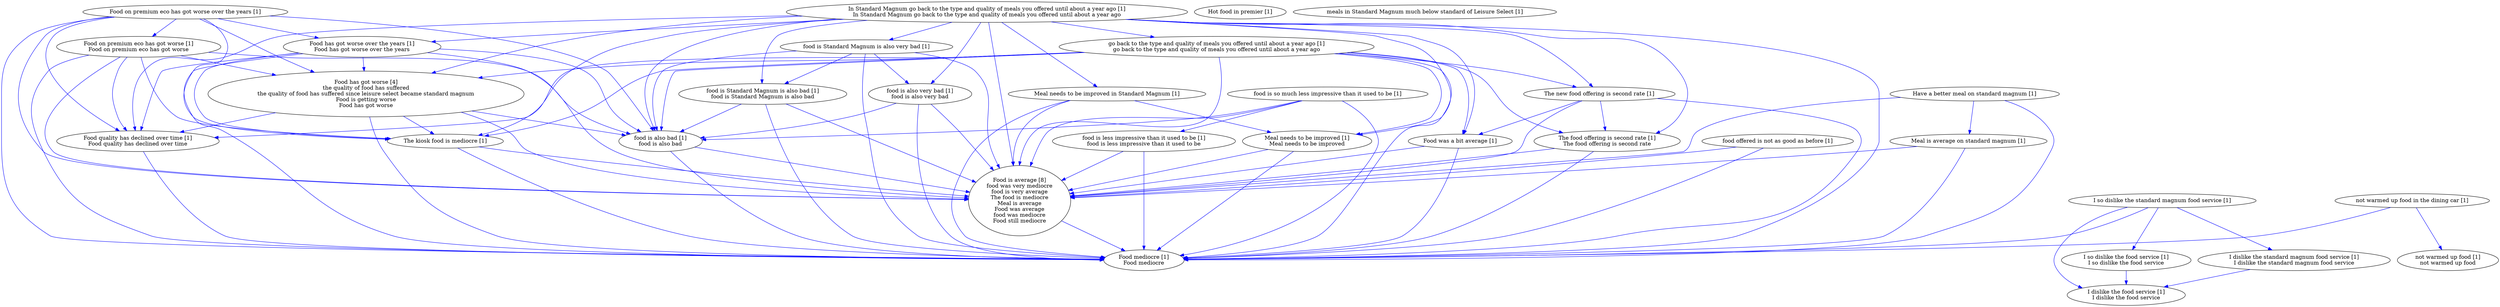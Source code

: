 digraph collapsedGraph {
"Food has got worse [4]\nthe quality of food has suffered\nthe quality of food has suffered since leisure select became standard magnum\nFood is getting worse\nFood has got worse""Food is average [8]\nfood was very mediocre\nfood is very average\nThe food is mediocre\nMeal is average\nFood was average\nfood was mediocre\nFood still mediocre""Food mediocre [1]\nFood mediocre""Food quality has declined over time [1]\nFood quality has declined over time""Food on premium eco has got worse over the years [1]""Food on premium eco has got worse [1]\nFood on premium eco has got worse""Food has got worse over the years [1]\nFood has got worse over the years""Food was a bit average [1]""Have a better meal on standard magnum [1]""Hot food in premier [1]""I so dislike the standard magnum food service [1]""I dislike the standard magnum food service [1]\nI dislike the standard magnum food service""I dislike the food service [1]\nI dislike the food service""I so dislike the food service [1]\nI so dislike the food service""In Standard Magnum go back to the type and quality of meals you offered until about a year ago [1]\nIn Standard Magnum go back to the type and quality of meals you offered until about a year ago""go back to the type and quality of meals you offered until about a year ago [1]\ngo back to the type and quality of meals you offered until about a year ago""Meal is average on standard magnum [1]""Meal needs to be improved in Standard Magnum [1]""Meal needs to be improved [1]\nMeal needs to be improved""The kiosk food is mediocre [1]""The new food offering is second rate [1]""The food offering is second rate [1]\nThe food offering is second rate""food is Standard Magnum is also very bad [1]""food is Standard Magnum is also bad [1]\nfood is Standard Magnum is also bad""food is also bad [1]\nfood is also bad""food is also very bad [1]\nfood is also very bad""food is so much less impressive than it used to be [1]""food is less impressive than it used to be [1]\nfood is less impressive than it used to be""food offered is not as good as before [1]""meals in Standard Magnum much below standard of Leisure Select [1]""not warmed up food in the dining car [1]""not warmed up food [1]\nnot warmed up food""Food quality has declined over time [1]\nFood quality has declined over time" -> "Food mediocre [1]\nFood mediocre" [color=blue]
"Food on premium eco has got worse over the years [1]" -> "Food on premium eco has got worse [1]\nFood on premium eco has got worse" [color=blue]
"Food on premium eco has got worse over the years [1]" -> "Food has got worse over the years [1]\nFood has got worse over the years" [color=blue]
"Food on premium eco has got worse over the years [1]" -> "Food mediocre [1]\nFood mediocre" [color=blue]
"Food on premium eco has got worse over the years [1]" -> "Food quality has declined over time [1]\nFood quality has declined over time" [color=blue]
"Food on premium eco has got worse over the years [1]" -> "Food has got worse [4]\nthe quality of food has suffered\nthe quality of food has suffered since leisure select became standard magnum\nFood is getting worse\nFood has got worse" [color=blue]
"Food on premium eco has got worse [1]\nFood on premium eco has got worse" -> "Food mediocre [1]\nFood mediocre" [color=blue]
"Food has got worse over the years [1]\nFood has got worse over the years" -> "Food mediocre [1]\nFood mediocre" [color=blue]
"Food was a bit average [1]" -> "Food is average [8]\nfood was very mediocre\nfood is very average\nThe food is mediocre\nMeal is average\nFood was average\nfood was mediocre\nFood still mediocre" [color=blue]
"Food was a bit average [1]" -> "Food mediocre [1]\nFood mediocre" [color=blue]
"I so dislike the standard magnum food service [1]" -> "I dislike the standard magnum food service [1]\nI dislike the standard magnum food service" [color=blue]
"I dislike the standard magnum food service [1]\nI dislike the standard magnum food service" -> "I dislike the food service [1]\nI dislike the food service" [color=blue]
"I so dislike the standard magnum food service [1]" -> "I so dislike the food service [1]\nI so dislike the food service" [color=blue]
"I so dislike the food service [1]\nI so dislike the food service" -> "I dislike the food service [1]\nI dislike the food service" [color=blue]
"I so dislike the standard magnum food service [1]" -> "I dislike the food service [1]\nI dislike the food service" [color=blue]
"I so dislike the standard magnum food service [1]" -> "Food mediocre [1]\nFood mediocre" [color=blue]
"In Standard Magnum go back to the type and quality of meals you offered until about a year ago [1]\nIn Standard Magnum go back to the type and quality of meals you offered until about a year ago" -> "go back to the type and quality of meals you offered until about a year ago [1]\ngo back to the type and quality of meals you offered until about a year ago" [color=blue]
"In Standard Magnum go back to the type and quality of meals you offered until about a year ago [1]\nIn Standard Magnum go back to the type and quality of meals you offered until about a year ago" -> "Food has got worse over the years [1]\nFood has got worse over the years" [color=blue]
"Have a better meal on standard magnum [1]" -> "Meal is average on standard magnum [1]" [color=blue]
"Meal is average on standard magnum [1]" -> "Food mediocre [1]\nFood mediocre" [color=blue]
"Food is average [8]\nfood was very mediocre\nfood is very average\nThe food is mediocre\nMeal is average\nFood was average\nfood was mediocre\nFood still mediocre" -> "Food mediocre [1]\nFood mediocre" [color=blue]
"Meal needs to be improved in Standard Magnum [1]" -> "Meal needs to be improved [1]\nMeal needs to be improved" [color=blue]
"In Standard Magnum go back to the type and quality of meals you offered until about a year ago [1]\nIn Standard Magnum go back to the type and quality of meals you offered until about a year ago" -> "Meal needs to be improved in Standard Magnum [1]" [color=blue]
"In Standard Magnum go back to the type and quality of meals you offered until about a year ago [1]\nIn Standard Magnum go back to the type and quality of meals you offered until about a year ago" -> "Meal needs to be improved [1]\nMeal needs to be improved" [color=blue]
"go back to the type and quality of meals you offered until about a year ago [1]\ngo back to the type and quality of meals you offered until about a year ago" -> "Meal needs to be improved [1]\nMeal needs to be improved" [color=blue]
"The kiosk food is mediocre [1]" -> "Food mediocre [1]\nFood mediocre" [color=blue]
"The kiosk food is mediocre [1]" -> "Food is average [8]\nfood was very mediocre\nfood is very average\nThe food is mediocre\nMeal is average\nFood was average\nfood was mediocre\nFood still mediocre" [color=blue]
"The new food offering is second rate [1]" -> "The food offering is second rate [1]\nThe food offering is second rate" [color=blue]
"In Standard Magnum go back to the type and quality of meals you offered until about a year ago [1]\nIn Standard Magnum go back to the type and quality of meals you offered until about a year ago" -> "The new food offering is second rate [1]" [color=blue]
"In Standard Magnum go back to the type and quality of meals you offered until about a year ago [1]\nIn Standard Magnum go back to the type and quality of meals you offered until about a year ago" -> "The food offering is second rate [1]\nThe food offering is second rate" [color=blue]
"go back to the type and quality of meals you offered until about a year ago [1]\ngo back to the type and quality of meals you offered until about a year ago" -> "The new food offering is second rate [1]" [color=blue]
"go back to the type and quality of meals you offered until about a year ago [1]\ngo back to the type and quality of meals you offered until about a year ago" -> "The food offering is second rate [1]\nThe food offering is second rate" [color=blue]
"The new food offering is second rate [1]" -> "Food was a bit average [1]" [color=blue]
"food is Standard Magnum is also very bad [1]" -> "food is Standard Magnum is also bad [1]\nfood is Standard Magnum is also bad" [color=blue]
"food is Standard Magnum is also bad [1]\nfood is Standard Magnum is also bad" -> "food is also bad [1]\nfood is also bad" [color=blue]
"food is Standard Magnum is also very bad [1]" -> "food is also very bad [1]\nfood is also very bad" [color=blue]
"food is also very bad [1]\nfood is also very bad" -> "food is also bad [1]\nfood is also bad" [color=blue]
"food is Standard Magnum is also very bad [1]" -> "food is also bad [1]\nfood is also bad" [color=blue]
"Food has got worse [4]\nthe quality of food has suffered\nthe quality of food has suffered since leisure select became standard magnum\nFood is getting worse\nFood has got worse" -> "food is also bad [1]\nfood is also bad" [color=blue]
"In Standard Magnum go back to the type and quality of meals you offered until about a year ago [1]\nIn Standard Magnum go back to the type and quality of meals you offered until about a year ago" -> "food is Standard Magnum is also very bad [1]" [color=blue]
"In Standard Magnum go back to the type and quality of meals you offered until about a year ago [1]\nIn Standard Magnum go back to the type and quality of meals you offered until about a year ago" -> "food is Standard Magnum is also bad [1]\nfood is Standard Magnum is also bad" [color=blue]
"food is Standard Magnum is also very bad [1]" -> "Food mediocre [1]\nFood mediocre" [color=blue]
"food is so much less impressive than it used to be [1]" -> "food is less impressive than it used to be [1]\nfood is less impressive than it used to be" [color=blue]
"food is so much less impressive than it used to be [1]" -> "Food mediocre [1]\nFood mediocre" [color=blue]
"food is so much less impressive than it used to be [1]" -> "Food is average [8]\nfood was very mediocre\nfood is very average\nThe food is mediocre\nMeal is average\nFood was average\nfood was mediocre\nFood still mediocre" [color=blue]
"food is so much less impressive than it used to be [1]" -> "food is also bad [1]\nfood is also bad" [color=blue]
"food is less impressive than it used to be [1]\nfood is less impressive than it used to be" -> "Food mediocre [1]\nFood mediocre" [color=blue]
"food offered is not as good as before [1]" -> "Food mediocre [1]\nFood mediocre" [color=blue]
"food is less impressive than it used to be [1]\nfood is less impressive than it used to be" -> "Food is average [8]\nfood was very mediocre\nfood is very average\nThe food is mediocre\nMeal is average\nFood was average\nfood was mediocre\nFood still mediocre" [color=blue]
"not warmed up food in the dining car [1]" -> "not warmed up food [1]\nnot warmed up food" [color=blue]
"not warmed up food in the dining car [1]" -> "Food mediocre [1]\nFood mediocre" [color=blue]
"Food has got worse [4]\nthe quality of food has suffered\nthe quality of food has suffered since leisure select became standard magnum\nFood is getting worse\nFood has got worse" -> "Food is average [8]\nfood was very mediocre\nfood is very average\nThe food is mediocre\nMeal is average\nFood was average\nfood was mediocre\nFood still mediocre" [color=blue]
"Food on premium eco has got worse over the years [1]" -> "Food is average [8]\nfood was very mediocre\nfood is very average\nThe food is mediocre\nMeal is average\nFood was average\nfood was mediocre\nFood still mediocre" [color=blue]
"Food on premium eco has got worse over the years [1]" -> "food is also bad [1]\nfood is also bad" [color=blue]
"Food on premium eco has got worse over the years [1]" -> "The kiosk food is mediocre [1]" [color=blue]
"Food has got worse [4]\nthe quality of food has suffered\nthe quality of food has suffered since leisure select became standard magnum\nFood is getting worse\nFood has got worse" -> "Food quality has declined over time [1]\nFood quality has declined over time" [color=blue]
"Food has got worse [4]\nthe quality of food has suffered\nthe quality of food has suffered since leisure select became standard magnum\nFood is getting worse\nFood has got worse" -> "The kiosk food is mediocre [1]" [color=blue]
"Food has got worse over the years [1]\nFood has got worse over the years" -> "food is also bad [1]\nfood is also bad" [color=blue]
"Food has got worse over the years [1]\nFood has got worse over the years" -> "Food is average [8]\nfood was very mediocre\nfood is very average\nThe food is mediocre\nMeal is average\nFood was average\nfood was mediocre\nFood still mediocre" [color=blue]
"Food has got worse over the years [1]\nFood has got worse over the years" -> "Food has got worse [4]\nthe quality of food has suffered\nthe quality of food has suffered since leisure select became standard magnum\nFood is getting worse\nFood has got worse" [color=blue]
"Food has got worse over the years [1]\nFood has got worse over the years" -> "Food quality has declined over time [1]\nFood quality has declined over time" [color=blue]
"Food has got worse over the years [1]\nFood has got worse over the years" -> "The kiosk food is mediocre [1]" [color=blue]
"Have a better meal on standard magnum [1]" -> "Food is average [8]\nfood was very mediocre\nfood is very average\nThe food is mediocre\nMeal is average\nFood was average\nfood was mediocre\nFood still mediocre" [color=blue]
"Have a better meal on standard magnum [1]" -> "Food mediocre [1]\nFood mediocre" [color=blue]
"In Standard Magnum go back to the type and quality of meals you offered until about a year ago [1]\nIn Standard Magnum go back to the type and quality of meals you offered until about a year ago" -> "Food was a bit average [1]" [color=blue]
"In Standard Magnum go back to the type and quality of meals you offered until about a year ago [1]\nIn Standard Magnum go back to the type and quality of meals you offered until about a year ago" -> "food is also very bad [1]\nfood is also very bad" [color=blue]
"In Standard Magnum go back to the type and quality of meals you offered until about a year ago [1]\nIn Standard Magnum go back to the type and quality of meals you offered until about a year ago" -> "food is also bad [1]\nfood is also bad" [color=blue]
"In Standard Magnum go back to the type and quality of meals you offered until about a year ago [1]\nIn Standard Magnum go back to the type and quality of meals you offered until about a year ago" -> "Food is average [8]\nfood was very mediocre\nfood is very average\nThe food is mediocre\nMeal is average\nFood was average\nfood was mediocre\nFood still mediocre" [color=blue]
"In Standard Magnum go back to the type and quality of meals you offered until about a year ago [1]\nIn Standard Magnum go back to the type and quality of meals you offered until about a year ago" -> "Food has got worse [4]\nthe quality of food has suffered\nthe quality of food has suffered since leisure select became standard magnum\nFood is getting worse\nFood has got worse" [color=blue]
"In Standard Magnum go back to the type and quality of meals you offered until about a year ago [1]\nIn Standard Magnum go back to the type and quality of meals you offered until about a year ago" -> "Food quality has declined over time [1]\nFood quality has declined over time" [color=blue]
"In Standard Magnum go back to the type and quality of meals you offered until about a year ago [1]\nIn Standard Magnum go back to the type and quality of meals you offered until about a year ago" -> "The kiosk food is mediocre [1]" [color=blue]
"In Standard Magnum go back to the type and quality of meals you offered until about a year ago [1]\nIn Standard Magnum go back to the type and quality of meals you offered until about a year ago" -> "Food mediocre [1]\nFood mediocre" [color=blue]
"go back to the type and quality of meals you offered until about a year ago [1]\ngo back to the type and quality of meals you offered until about a year ago" -> "Food was a bit average [1]" [color=blue]
"go back to the type and quality of meals you offered until about a year ago [1]\ngo back to the type and quality of meals you offered until about a year ago" -> "food is also bad [1]\nfood is also bad" [color=blue]
"go back to the type and quality of meals you offered until about a year ago [1]\ngo back to the type and quality of meals you offered until about a year ago" -> "Food is average [8]\nfood was very mediocre\nfood is very average\nThe food is mediocre\nMeal is average\nFood was average\nfood was mediocre\nFood still mediocre" [color=blue]
"go back to the type and quality of meals you offered until about a year ago [1]\ngo back to the type and quality of meals you offered until about a year ago" -> "Food has got worse [4]\nthe quality of food has suffered\nthe quality of food has suffered since leisure select became standard magnum\nFood is getting worse\nFood has got worse" [color=blue]
"go back to the type and quality of meals you offered until about a year ago [1]\ngo back to the type and quality of meals you offered until about a year ago" -> "Food quality has declined over time [1]\nFood quality has declined over time" [color=blue]
"go back to the type and quality of meals you offered until about a year ago [1]\ngo back to the type and quality of meals you offered until about a year ago" -> "The kiosk food is mediocre [1]" [color=blue]
"go back to the type and quality of meals you offered until about a year ago [1]\ngo back to the type and quality of meals you offered until about a year ago" -> "Food mediocre [1]\nFood mediocre" [color=blue]
"Meal is average on standard magnum [1]" -> "Food is average [8]\nfood was very mediocre\nfood is very average\nThe food is mediocre\nMeal is average\nFood was average\nfood was mediocre\nFood still mediocre" [color=blue]
"Meal needs to be improved in Standard Magnum [1]" -> "Food is average [8]\nfood was very mediocre\nfood is very average\nThe food is mediocre\nMeal is average\nFood was average\nfood was mediocre\nFood still mediocre" [color=blue]
"Meal needs to be improved in Standard Magnum [1]" -> "Food mediocre [1]\nFood mediocre" [color=blue]
"Meal needs to be improved [1]\nMeal needs to be improved" -> "Food is average [8]\nfood was very mediocre\nfood is very average\nThe food is mediocre\nMeal is average\nFood was average\nfood was mediocre\nFood still mediocre" [color=blue]
"Meal needs to be improved [1]\nMeal needs to be improved" -> "Food mediocre [1]\nFood mediocre" [color=blue]
"The new food offering is second rate [1]" -> "Food is average [8]\nfood was very mediocre\nfood is very average\nThe food is mediocre\nMeal is average\nFood was average\nfood was mediocre\nFood still mediocre" [color=blue]
"The new food offering is second rate [1]" -> "Food mediocre [1]\nFood mediocre" [color=blue]
"The food offering is second rate [1]\nThe food offering is second rate" -> "Food is average [8]\nfood was very mediocre\nfood is very average\nThe food is mediocre\nMeal is average\nFood was average\nfood was mediocre\nFood still mediocre" [color=blue]
"The food offering is second rate [1]\nThe food offering is second rate" -> "Food mediocre [1]\nFood mediocre" [color=blue]
"food is Standard Magnum is also very bad [1]" -> "Food is average [8]\nfood was very mediocre\nfood is very average\nThe food is mediocre\nMeal is average\nFood was average\nfood was mediocre\nFood still mediocre" [color=blue]
"food is Standard Magnum is also bad [1]\nfood is Standard Magnum is also bad" -> "Food is average [8]\nfood was very mediocre\nfood is very average\nThe food is mediocre\nMeal is average\nFood was average\nfood was mediocre\nFood still mediocre" [color=blue]
"food is Standard Magnum is also bad [1]\nfood is Standard Magnum is also bad" -> "Food mediocre [1]\nFood mediocre" [color=blue]
"food is also bad [1]\nfood is also bad" -> "Food is average [8]\nfood was very mediocre\nfood is very average\nThe food is mediocre\nMeal is average\nFood was average\nfood was mediocre\nFood still mediocre" [color=blue]
"food is also bad [1]\nfood is also bad" -> "Food mediocre [1]\nFood mediocre" [color=blue]
"food is also very bad [1]\nfood is also very bad" -> "Food is average [8]\nfood was very mediocre\nfood is very average\nThe food is mediocre\nMeal is average\nFood was average\nfood was mediocre\nFood still mediocre" [color=blue]
"food is also very bad [1]\nfood is also very bad" -> "Food mediocre [1]\nFood mediocre" [color=blue]
"food offered is not as good as before [1]" -> "Food is average [8]\nfood was very mediocre\nfood is very average\nThe food is mediocre\nMeal is average\nFood was average\nfood was mediocre\nFood still mediocre" [color=blue]
"Food has got worse [4]\nthe quality of food has suffered\nthe quality of food has suffered since leisure select became standard magnum\nFood is getting worse\nFood has got worse" -> "Food mediocre [1]\nFood mediocre" [color=blue]
"Food on premium eco has got worse [1]\nFood on premium eco has got worse" -> "food is also bad [1]\nfood is also bad" [color=blue]
"Food on premium eco has got worse [1]\nFood on premium eco has got worse" -> "Food is average [8]\nfood was very mediocre\nfood is very average\nThe food is mediocre\nMeal is average\nFood was average\nfood was mediocre\nFood still mediocre" [color=blue]
"Food on premium eco has got worse [1]\nFood on premium eco has got worse" -> "Food has got worse [4]\nthe quality of food has suffered\nthe quality of food has suffered since leisure select became standard magnum\nFood is getting worse\nFood has got worse" [color=blue]
"Food on premium eco has got worse [1]\nFood on premium eco has got worse" -> "Food quality has declined over time [1]\nFood quality has declined over time" [color=blue]
"Food on premium eco has got worse [1]\nFood on premium eco has got worse" -> "The kiosk food is mediocre [1]" [color=blue]
}